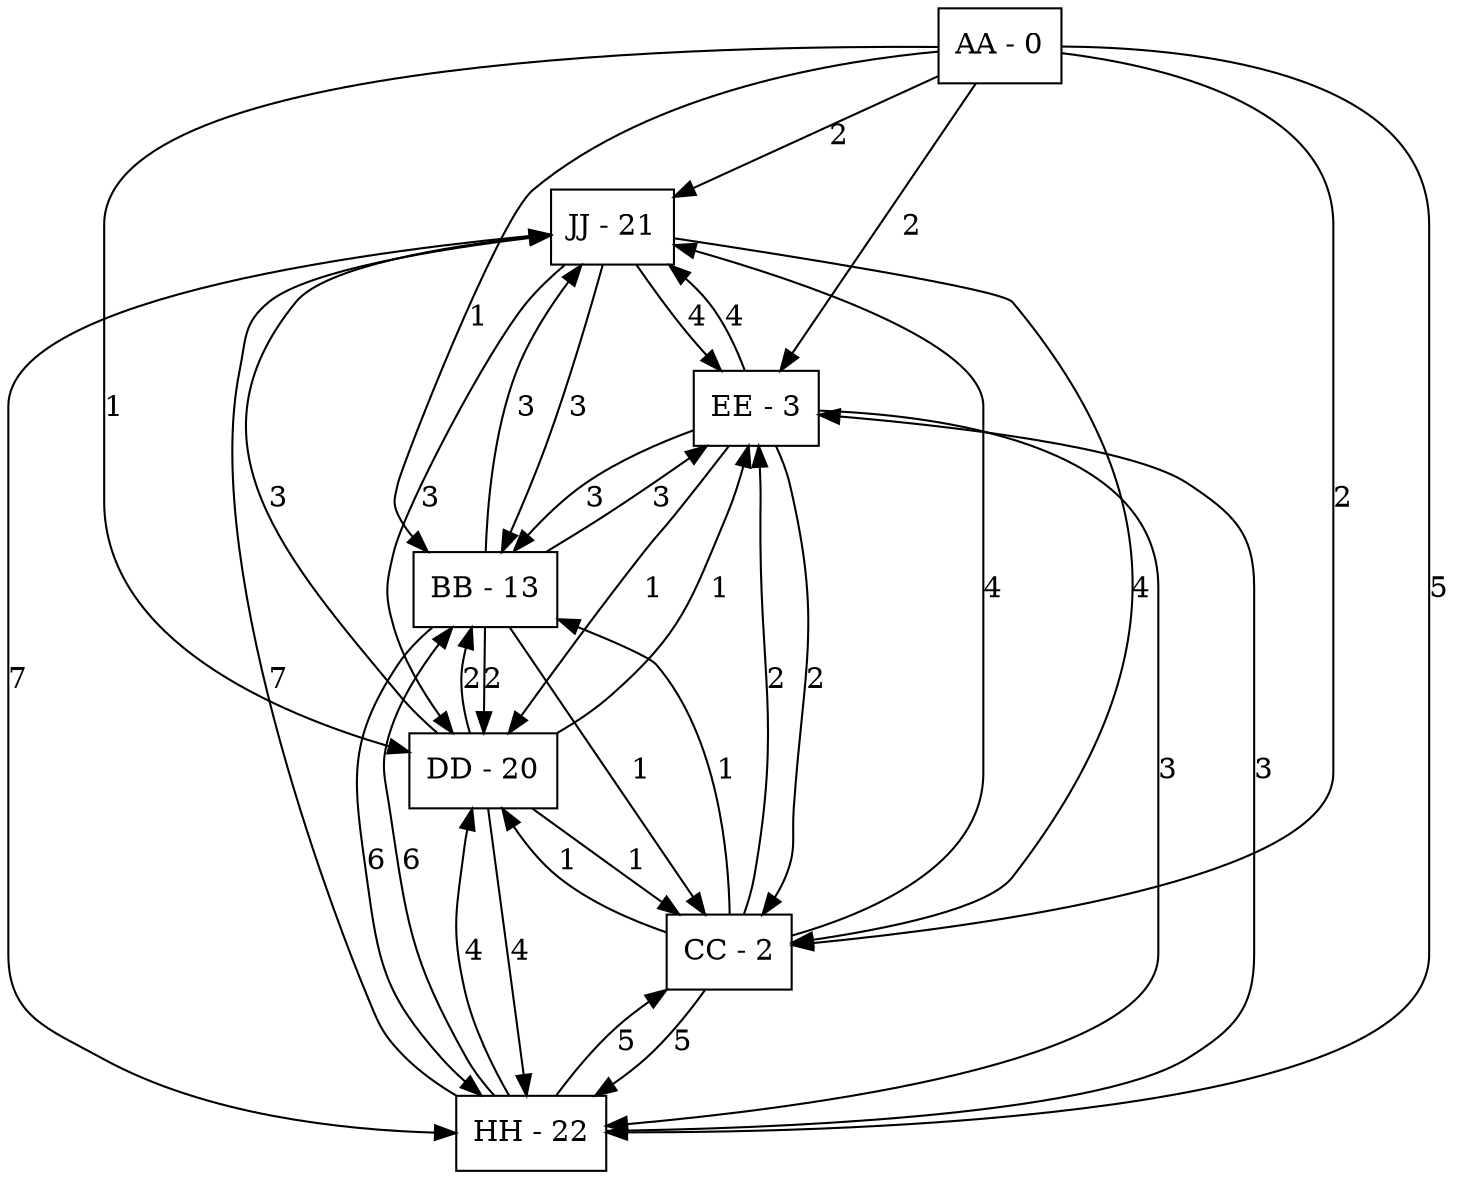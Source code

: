 digraph some_graph {
 node [shape=box];

	"JJ - 21" -> "EE - 3" [label="4"]
	"JJ - 21" -> "HH - 22" [label="7"]
	"JJ - 21" -> "CC - 2" [label="4"]
	"JJ - 21" -> "DD - 20" [label="3"]
	"JJ - 21" -> "BB - 13" [label="3"]
	"CC - 2" -> "EE - 3" [label="2"]
	"CC - 2" -> "HH - 22" [label="5"]
	"CC - 2" -> "JJ - 21" [label="4"]
	"CC - 2" -> "DD - 20" [label="1"]
	"CC - 2" -> "BB - 13" [label="1"]
	"HH - 22" -> "EE - 3" [label="3"]
	"HH - 22" -> "JJ - 21" [label="7"]
	"HH - 22" -> "CC - 2" [label="5"]
	"HH - 22" -> "DD - 20" [label="4"]
	"HH - 22" -> "BB - 13" [label="6"]
	"DD - 20" -> "EE - 3" [label="1"]
	"DD - 20" -> "HH - 22" [label="4"]
	"DD - 20" -> "JJ - 21" [label="3"]
	"DD - 20" -> "CC - 2" [label="1"]
	"DD - 20" -> "BB - 13" [label="2"]
	"AA - 0" -> "EE - 3" [label="2"]
	"AA - 0" -> "HH - 22" [label="5"]
	"AA - 0" -> "JJ - 21" [label="2"]
	"AA - 0" -> "CC - 2" [label="2"]
	"AA - 0" -> "DD - 20" [label="1"]
	"AA - 0" -> "BB - 13" [label="1"]
	"EE - 3" -> "HH - 22" [label="3"]
	"EE - 3" -> "JJ - 21" [label="4"]
	"EE - 3" -> "CC - 2" [label="2"]
	"EE - 3" -> "DD - 20" [label="1"]
	"EE - 3" -> "BB - 13" [label="3"]
	"BB - 13" -> "EE - 3" [label="3"]
	"BB - 13" -> "HH - 22" [label="6"]
	"BB - 13" -> "JJ - 21" [label="3"]
	"BB - 13" -> "CC - 2" [label="1"]
	"BB - 13" -> "DD - 20" [label="2"]
}
